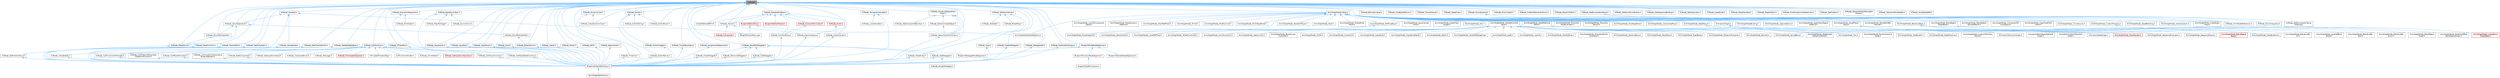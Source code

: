 digraph "K2Node.h"
{
 // INTERACTIVE_SVG=YES
 // LATEX_PDF_SIZE
  bgcolor="transparent";
  edge [fontname=Helvetica,fontsize=10,labelfontname=Helvetica,labelfontsize=10];
  node [fontname=Helvetica,fontsize=10,shape=box,height=0.2,width=0.4];
  Node1 [id="Node000001",label="K2Node.h",height=0.2,width=0.4,color="gray40", fillcolor="grey60", style="filled", fontcolor="black",tooltip=" "];
  Node1 -> Node2 [id="edge1_Node000001_Node000002",dir="back",color="steelblue1",style="solid",tooltip=" "];
  Node2 [id="Node000002",label="AnimGraphNode_Base.h",height=0.2,width=0.4,color="grey40", fillcolor="white", style="filled",URL="$d0/dfb/AnimGraphNode__Base_8h.html",tooltip=" "];
  Node2 -> Node3 [id="edge2_Node000002_Node000003",dir="back",color="steelblue1",style="solid",tooltip=" "];
  Node3 [id="Node000003",label="AnimGraphNodeAlphaOptions.h",height=0.2,width=0.4,color="grey40", fillcolor="white", style="filled",URL="$d6/df6/AnimGraphNodeAlphaOptions_8h.html",tooltip=" "];
  Node2 -> Node4 [id="edge3_Node000002_Node000004",dir="back",color="steelblue1",style="solid",tooltip=" "];
  Node4 [id="Node000004",label="AnimGraphNodeBinding.h",height=0.2,width=0.4,color="grey40", fillcolor="white", style="filled",URL="$d6/d3b/AnimGraphNodeBinding_8h.html",tooltip=" "];
  Node2 -> Node5 [id="edge4_Node000002_Node000005",dir="back",color="steelblue1",style="solid",tooltip=" "];
  Node5 [id="Node000005",label="AnimGraphNode_ApplyAdditive.h",height=0.2,width=0.4,color="grey40", fillcolor="white", style="filled",URL="$da/d67/AnimGraphNode__ApplyAdditive_8h.html",tooltip=" "];
  Node2 -> Node6 [id="edge5_Node000002_Node000006",dir="back",color="steelblue1",style="solid",tooltip=" "];
  Node6 [id="Node000006",label="AnimGraphNode_ApplyMeshSpace\lAdditive.h",height=0.2,width=0.4,color="grey40", fillcolor="white", style="filled",URL="$dd/dc4/AnimGraphNode__ApplyMeshSpaceAdditive_8h.html",tooltip=" "];
  Node2 -> Node7 [id="edge6_Node000002_Node000007",dir="back",color="steelblue1",style="solid",tooltip=" "];
  Node7 [id="Node000007",label="AnimGraphNode_AssetPlayer\lBase.h",height=0.2,width=0.4,color="grey40", fillcolor="white", style="filled",URL="$d1/d4f/AnimGraphNode__AssetPlayerBase_8h.html",tooltip=" "];
  Node7 -> Node8 [id="edge7_Node000007_Node000008",dir="back",color="steelblue1",style="solid",tooltip=" "];
  Node8 [id="Node000008",label="AnimGraphNode_BlendSpace\lBase.h",height=0.2,width=0.4,color="red", fillcolor="#FFF0F0", style="filled",URL="$d7/d6d/AnimGraphNode__BlendSpaceBase_8h.html",tooltip=" "];
  Node7 -> Node13 [id="edge8_Node000007_Node000013",dir="back",color="steelblue1",style="solid",tooltip=" "];
  Node13 [id="Node000013",label="AnimGraphNode_PoseByName.h",height=0.2,width=0.4,color="grey40", fillcolor="white", style="filled",URL="$d7/d02/AnimGraphNode__PoseByName_8h.html",tooltip=" "];
  Node7 -> Node14 [id="edge9_Node000007_Node000014",dir="back",color="steelblue1",style="solid",tooltip=" "];
  Node14 [id="Node000014",label="AnimGraphNode_PoseHandler.h",height=0.2,width=0.4,color="red", fillcolor="#FFF0F0", style="filled",URL="$df/dfb/AnimGraphNode__PoseHandler_8h.html",tooltip=" "];
  Node7 -> Node17 [id="edge10_Node000007_Node000017",dir="back",color="steelblue1",style="solid",tooltip=" "];
  Node17 [id="Node000017",label="AnimGraphNode_SequenceEvaluator.h",height=0.2,width=0.4,color="grey40", fillcolor="white", style="filled",URL="$d1/d1c/AnimGraphNode__SequenceEvaluator_8h.html",tooltip=" "];
  Node7 -> Node18 [id="edge11_Node000007_Node000018",dir="back",color="steelblue1",style="solid",tooltip=" "];
  Node18 [id="Node000018",label="AnimGraphNode_SequencePlayer.h",height=0.2,width=0.4,color="grey40", fillcolor="white", style="filled",URL="$d2/d91/AnimGraphNode__SequencePlayer_8h.html",tooltip=" "];
  Node2 -> Node19 [id="edge12_Node000002_Node000019",dir="back",color="steelblue1",style="solid",tooltip=" "];
  Node19 [id="Node000019",label="AnimGraphNode_BlendBoneBy\lChannel.h",height=0.2,width=0.4,color="grey40", fillcolor="white", style="filled",URL="$de/da9/AnimGraphNode__BlendBoneByChannel_8h.html",tooltip=" "];
  Node2 -> Node20 [id="edge13_Node000002_Node000020",dir="back",color="steelblue1",style="solid",tooltip=" "];
  Node20 [id="Node000020",label="AnimGraphNode_BlendListBase.h",height=0.2,width=0.4,color="grey40", fillcolor="white", style="filled",URL="$d7/d20/AnimGraphNode__BlendListBase_8h.html",tooltip=" "];
  Node20 -> Node21 [id="edge14_Node000020_Node000021",dir="back",color="steelblue1",style="solid",tooltip=" "];
  Node21 [id="Node000021",label="AnimGraphNode_BlendListBy\lBool.h",height=0.2,width=0.4,color="grey40", fillcolor="white", style="filled",URL="$d9/d9d/AnimGraphNode__BlendListByBool_8h.html",tooltip=" "];
  Node20 -> Node22 [id="edge15_Node000020_Node000022",dir="back",color="steelblue1",style="solid",tooltip=" "];
  Node22 [id="Node000022",label="AnimGraphNode_BlendListBy\lEnum.h",height=0.2,width=0.4,color="grey40", fillcolor="white", style="filled",URL="$de/d60/AnimGraphNode__BlendListByEnum_8h.html",tooltip=" "];
  Node20 -> Node23 [id="edge16_Node000020_Node000023",dir="back",color="steelblue1",style="solid",tooltip=" "];
  Node23 [id="Node000023",label="AnimGraphNode_BlendListBy\lInt.h",height=0.2,width=0.4,color="grey40", fillcolor="white", style="filled",URL="$dc/df2/AnimGraphNode__BlendListByInt_8h.html",tooltip=" "];
  Node20 -> Node24 [id="edge17_Node000020_Node000024",dir="back",color="steelblue1",style="solid",tooltip=" "];
  Node24 [id="Node000024",label="AnimGraphNode_LayeredBone\lBlend.h",height=0.2,width=0.4,color="grey40", fillcolor="white", style="filled",URL="$d2/d01/AnimGraphNode__LayeredBoneBlend_8h.html",tooltip=" "];
  Node2 -> Node25 [id="edge18_Node000002_Node000025",dir="back",color="steelblue1",style="solid",tooltip=" "];
  Node25 [id="Node000025",label="AnimGraphNode_BlendSpace\lGraphBase.h",height=0.2,width=0.4,color="grey40", fillcolor="white", style="filled",URL="$d6/d44/AnimGraphNode__BlendSpaceGraphBase_8h.html",tooltip=" "];
  Node25 -> Node26 [id="edge19_Node000025_Node000026",dir="back",color="steelblue1",style="solid",tooltip=" "];
  Node26 [id="Node000026",label="AnimGraphNode_BlendSpace\lGraph.h",height=0.2,width=0.4,color="grey40", fillcolor="white", style="filled",URL="$d7/d81/AnimGraphNode__BlendSpaceGraph_8h.html",tooltip=" "];
  Node25 -> Node27 [id="edge20_Node000025_Node000027",dir="back",color="steelblue1",style="solid",tooltip=" "];
  Node27 [id="Node000027",label="AnimGraphNode_RotationOffset\lBlendSpaceGraph.h",height=0.2,width=0.4,color="grey40", fillcolor="white", style="filled",URL="$d0/d4c/AnimGraphNode__RotationOffsetBlendSpaceGraph_8h.html",tooltip=" "];
  Node2 -> Node28 [id="edge21_Node000002_Node000028",dir="back",color="steelblue1",style="solid",tooltip=" "];
  Node28 [id="Node000028",label="AnimGraphNode_BlendSpace\lSampleResult.h",height=0.2,width=0.4,color="grey40", fillcolor="white", style="filled",URL="$de/df8/AnimGraphNode__BlendSpaceSampleResult_8h.html",tooltip=" "];
  Node2 -> Node29 [id="edge22_Node000002_Node000029",dir="back",color="steelblue1",style="solid",tooltip=" "];
  Node29 [id="Node000029",label="AnimGraphNode_ComponentTo\lLocalSpace.h",height=0.2,width=0.4,color="grey40", fillcolor="white", style="filled",URL="$d1/d3f/AnimGraphNode__ComponentToLocalSpace_8h.html",tooltip=" "];
  Node2 -> Node30 [id="edge23_Node000002_Node000030",dir="back",color="steelblue1",style="solid",tooltip=" "];
  Node30 [id="Node000030",label="AnimGraphNode_CopyPoseFrom\lMesh.h",height=0.2,width=0.4,color="grey40", fillcolor="white", style="filled",URL="$d6/d71/AnimGraphNode__CopyPoseFromMesh_8h.html",tooltip=" "];
  Node2 -> Node31 [id="edge24_Node000002_Node000031",dir="back",color="steelblue1",style="solid",tooltip=" "];
  Node31 [id="Node000031",label="AnimGraphNode_CurveSource.h",height=0.2,width=0.4,color="grey40", fillcolor="white", style="filled",URL="$dc/de5/AnimGraphNode__CurveSource_8h.html",tooltip=" "];
  Node2 -> Node32 [id="edge25_Node000002_Node000032",dir="back",color="steelblue1",style="solid",tooltip=" "];
  Node32 [id="Node000032",label="AnimGraphNode_CustomProperty.h",height=0.2,width=0.4,color="grey40", fillcolor="white", style="filled",URL="$d8/d3f/AnimGraphNode__CustomProperty_8h.html",tooltip=" "];
  Node32 -> Node33 [id="edge26_Node000032_Node000033",dir="back",color="steelblue1",style="solid",tooltip=" "];
  Node33 [id="Node000033",label="AnimGraphNode_LinkedAnim\lGraphBase.h",height=0.2,width=0.4,color="red", fillcolor="#FFF0F0", style="filled",URL="$d5/de1/AnimGraphNode__LinkedAnimGraphBase_8h.html",tooltip=" "];
  Node2 -> Node36 [id="edge27_Node000002_Node000036",dir="back",color="steelblue1",style="solid",tooltip=" "];
  Node36 [id="Node000036",label="AnimGraphNode_DeadBlending.h",height=0.2,width=0.4,color="grey40", fillcolor="white", style="filled",URL="$d8/d73/AnimGraphNode__DeadBlending_8h.html",tooltip=" "];
  Node2 -> Node37 [id="edge28_Node000002_Node000037",dir="back",color="steelblue1",style="solid",tooltip=" "];
  Node37 [id="Node000037",label="AnimGraphNode_Inertialization.h",height=0.2,width=0.4,color="grey40", fillcolor="white", style="filled",URL="$d7/d66/AnimGraphNode__Inertialization_8h.html",tooltip=" "];
  Node2 -> Node38 [id="edge29_Node000002_Node000038",dir="back",color="steelblue1",style="solid",tooltip=" "];
  Node38 [id="Node000038",label="AnimGraphNode_LinkedInput\lPose.h",height=0.2,width=0.4,color="grey40", fillcolor="white", style="filled",URL="$d7/d8c/AnimGraphNode__LinkedInputPose_8h.html",tooltip=" "];
  Node2 -> Node39 [id="edge30_Node000002_Node000039",dir="back",color="steelblue1",style="solid",tooltip=" "];
  Node39 [id="Node000039",label="AnimGraphNode_LocalToComponent\lSpace.h",height=0.2,width=0.4,color="grey40", fillcolor="white", style="filled",URL="$d6/d01/AnimGraphNode__LocalToComponentSpace_8h.html",tooltip=" "];
  Node2 -> Node40 [id="edge31_Node000002_Node000040",dir="back",color="steelblue1",style="solid",tooltip=" "];
  Node40 [id="Node000040",label="AnimGraphNode_MakeDynamic\lAdditive.h",height=0.2,width=0.4,color="grey40", fillcolor="white", style="filled",URL="$d4/dc9/AnimGraphNode__MakeDynamicAdditive_8h.html",tooltip=" "];
  Node2 -> Node41 [id="edge32_Node000002_Node000041",dir="back",color="steelblue1",style="solid",tooltip=" "];
  Node41 [id="Node000041",label="AnimGraphNode_MeshRefPose.h",height=0.2,width=0.4,color="grey40", fillcolor="white", style="filled",URL="$d3/d58/AnimGraphNode__MeshRefPose_8h.html",tooltip=" "];
  Node2 -> Node42 [id="edge33_Node000002_Node000042",dir="back",color="steelblue1",style="solid",tooltip=" "];
  Node42 [id="Node000042",label="AnimGraphNode_Mirror.h",height=0.2,width=0.4,color="grey40", fillcolor="white", style="filled",URL="$de/d96/AnimGraphNode__Mirror_8h.html",tooltip=" "];
  Node2 -> Node43 [id="edge34_Node000002_Node000043",dir="back",color="steelblue1",style="solid",tooltip=" "];
  Node43 [id="Node000043",label="AnimGraphNode_ModifyCurve.h",height=0.2,width=0.4,color="grey40", fillcolor="white", style="filled",URL="$d5/d09/AnimGraphNode__ModifyCurve_8h.html",tooltip=" "];
  Node2 -> Node44 [id="edge35_Node000002_Node000044",dir="back",color="steelblue1",style="solid",tooltip=" "];
  Node44 [id="Node000044",label="AnimGraphNode_MultiWayBlend.h",height=0.2,width=0.4,color="grey40", fillcolor="white", style="filled",URL="$dd/dcb/AnimGraphNode__MultiWayBlend_8h.html",tooltip=" "];
  Node2 -> Node45 [id="edge36_Node000002_Node000045",dir="back",color="steelblue1",style="solid",tooltip=" "];
  Node45 [id="Node000045",label="AnimGraphNode_PoseSnapshot.h",height=0.2,width=0.4,color="grey40", fillcolor="white", style="filled",URL="$d1/d92/AnimGraphNode__PoseSnapshot_8h.html",tooltip=" "];
  Node2 -> Node46 [id="edge37_Node000002_Node000046",dir="back",color="steelblue1",style="solid",tooltip=" "];
  Node46 [id="Node000046",label="AnimGraphNode_RandomPlayer.h",height=0.2,width=0.4,color="grey40", fillcolor="white", style="filled",URL="$dc/d48/AnimGraphNode__RandomPlayer_8h.html",tooltip=" "];
  Node2 -> Node47 [id="edge38_Node000002_Node000047",dir="back",color="steelblue1",style="solid",tooltip=" "];
  Node47 [id="Node000047",label="AnimGraphNode_RefPoseBase.h",height=0.2,width=0.4,color="grey40", fillcolor="white", style="filled",URL="$d8/d34/AnimGraphNode__RefPoseBase_8h.html",tooltip=" "];
  Node47 -> Node48 [id="edge39_Node000047_Node000048",dir="back",color="steelblue1",style="solid",tooltip=" "];
  Node48 [id="Node000048",label="AnimGraphNode_IdentityPose.h",height=0.2,width=0.4,color="grey40", fillcolor="white", style="filled",URL="$d8/dac/AnimGraphNode__IdentityPose_8h.html",tooltip=" "];
  Node47 -> Node49 [id="edge40_Node000047_Node000049",dir="back",color="steelblue1",style="solid",tooltip=" "];
  Node49 [id="Node000049",label="AnimGraphNode_LocalRefPose.h",height=0.2,width=0.4,color="grey40", fillcolor="white", style="filled",URL="$df/d6f/AnimGraphNode__LocalRefPose_8h.html",tooltip=" "];
  Node47 -> Node45 [id="edge41_Node000047_Node000045",dir="back",color="steelblue1",style="solid",tooltip=" "];
  Node2 -> Node50 [id="edge42_Node000002_Node000050",dir="back",color="steelblue1",style="solid",tooltip=" "];
  Node50 [id="Node000050",label="AnimGraphNode_Root.h",height=0.2,width=0.4,color="grey40", fillcolor="white", style="filled",URL="$d2/d39/AnimGraphNode__Root_8h.html",tooltip=" "];
  Node2 -> Node51 [id="edge43_Node000002_Node000051",dir="back",color="steelblue1",style="solid",tooltip=" "];
  Node51 [id="Node000051",label="AnimGraphNode_RotateRoot\lBone.h",height=0.2,width=0.4,color="grey40", fillcolor="white", style="filled",URL="$d4/de0/AnimGraphNode__RotateRootBone_8h.html",tooltip=" "];
  Node2 -> Node52 [id="edge44_Node000002_Node000052",dir="back",color="steelblue1",style="solid",tooltip=" "];
  Node52 [id="Node000052",label="AnimGraphNode_SaveCached\lPose.h",height=0.2,width=0.4,color="grey40", fillcolor="white", style="filled",URL="$df/d5e/AnimGraphNode__SaveCachedPose_8h.html",tooltip=" "];
  Node2 -> Node53 [id="edge45_Node000002_Node000053",dir="back",color="steelblue1",style="solid",tooltip=" "];
  Node53 [id="Node000053",label="AnimGraphNode_ScaleChain\lLength.h",height=0.2,width=0.4,color="grey40", fillcolor="white", style="filled",URL="$d9/df8/AnimGraphNode__ScaleChainLength_8h.html",tooltip=" "];
  Node2 -> Node54 [id="edge46_Node000002_Node000054",dir="back",color="steelblue1",style="solid",tooltip=" "];
  Node54 [id="Node000054",label="AnimGraphNode_SkeletalControl\lBase.h",height=0.2,width=0.4,color="grey40", fillcolor="white", style="filled",URL="$d9/dff/AnimGraphNode__SkeletalControlBase_8h.html",tooltip=" "];
  Node54 -> Node55 [id="edge47_Node000054_Node000055",dir="back",color="steelblue1",style="solid",tooltip=" "];
  Node55 [id="Node000055",label="AnimGraphNode_AnimDynamics.h",height=0.2,width=0.4,color="grey40", fillcolor="white", style="filled",URL="$da/dc2/AnimGraphNode__AnimDynamics_8h.html",tooltip=" "];
  Node54 -> Node56 [id="edge48_Node000054_Node000056",dir="back",color="steelblue1",style="solid",tooltip=" "];
  Node56 [id="Node000056",label="AnimGraphNode_ApplyLimits.h",height=0.2,width=0.4,color="grey40", fillcolor="white", style="filled",URL="$dc/d36/AnimGraphNode__ApplyLimits_8h.html",tooltip=" "];
  Node54 -> Node57 [id="edge49_Node000054_Node000057",dir="back",color="steelblue1",style="solid",tooltip=" "];
  Node57 [id="Node000057",label="AnimGraphNode_BoneDriven\lController.h",height=0.2,width=0.4,color="grey40", fillcolor="white", style="filled",URL="$df/df3/AnimGraphNode__BoneDrivenController_8h.html",tooltip=" "];
  Node54 -> Node58 [id="edge50_Node000054_Node000058",dir="back",color="steelblue1",style="solid",tooltip=" "];
  Node58 [id="Node000058",label="AnimGraphNode_CCDIK.h",height=0.2,width=0.4,color="grey40", fillcolor="white", style="filled",URL="$df/d0d/AnimGraphNode__CCDIK_8h.html",tooltip=" "];
  Node54 -> Node59 [id="edge51_Node000054_Node000059",dir="back",color="steelblue1",style="solid",tooltip=" "];
  Node59 [id="Node000059",label="AnimGraphNode_Constraint.h",height=0.2,width=0.4,color="grey40", fillcolor="white", style="filled",URL="$d2/d98/AnimGraphNode__Constraint_8h.html",tooltip=" "];
  Node54 -> Node60 [id="edge52_Node000054_Node000060",dir="back",color="steelblue1",style="solid",tooltip=" "];
  Node60 [id="Node000060",label="AnimGraphNode_CopyBone.h",height=0.2,width=0.4,color="grey40", fillcolor="white", style="filled",URL="$dc/de6/AnimGraphNode__CopyBone_8h.html",tooltip=" "];
  Node54 -> Node61 [id="edge53_Node000054_Node000061",dir="back",color="steelblue1",style="solid",tooltip=" "];
  Node61 [id="Node000061",label="AnimGraphNode_CopyBoneDelta.h",height=0.2,width=0.4,color="grey40", fillcolor="white", style="filled",URL="$d8/d60/AnimGraphNode__CopyBoneDelta_8h.html",tooltip=" "];
  Node54 -> Node62 [id="edge54_Node000054_Node000062",dir="back",color="steelblue1",style="solid",tooltip=" "];
  Node62 [id="Node000062",label="AnimGraphNode_Fabrik.h",height=0.2,width=0.4,color="grey40", fillcolor="white", style="filled",URL="$d6/d79/AnimGraphNode__Fabrik_8h.html",tooltip=" "];
  Node54 -> Node63 [id="edge55_Node000054_Node000063",dir="back",color="steelblue1",style="solid",tooltip=" "];
  Node63 [id="Node000063",label="AnimGraphNode_HandIKRetargeting.h",height=0.2,width=0.4,color="grey40", fillcolor="white", style="filled",URL="$dd/dee/AnimGraphNode__HandIKRetargeting_8h.html",tooltip=" "];
  Node54 -> Node64 [id="edge56_Node000054_Node000064",dir="back",color="steelblue1",style="solid",tooltip=" "];
  Node64 [id="Node000064",label="AnimGraphNode_LegIK.h",height=0.2,width=0.4,color="grey40", fillcolor="white", style="filled",URL="$d3/d59/AnimGraphNode__LegIK_8h.html",tooltip=" "];
  Node54 -> Node65 [id="edge57_Node000054_Node000065",dir="back",color="steelblue1",style="solid",tooltip=" "];
  Node65 [id="Node000065",label="AnimGraphNode_LookAt.h",height=0.2,width=0.4,color="grey40", fillcolor="white", style="filled",URL="$dd/de3/AnimGraphNode__LookAt_8h.html",tooltip=" "];
  Node54 -> Node66 [id="edge58_Node000054_Node000066",dir="back",color="steelblue1",style="solid",tooltip=" "];
  Node66 [id="Node000066",label="AnimGraphNode_ModifyBone.h",height=0.2,width=0.4,color="grey40", fillcolor="white", style="filled",URL="$d1/d8e/AnimGraphNode__ModifyBone_8h.html",tooltip=" "];
  Node54 -> Node67 [id="edge59_Node000054_Node000067",dir="back",color="steelblue1",style="solid",tooltip=" "];
  Node67 [id="Node000067",label="AnimGraphNode_ModularVehicle\lController.h",height=0.2,width=0.4,color="grey40", fillcolor="white", style="filled",URL="$d3/d04/AnimGraphNode__ModularVehicleController_8h.html",tooltip=" "];
  Node54 -> Node68 [id="edge60_Node000054_Node000068",dir="back",color="steelblue1",style="solid",tooltip=" "];
  Node68 [id="Node000068",label="AnimGraphNode_ObserveBone.h",height=0.2,width=0.4,color="grey40", fillcolor="white", style="filled",URL="$d0/dcc/AnimGraphNode__ObserveBone_8h.html",tooltip=" "];
  Node54 -> Node69 [id="edge61_Node000054_Node000069",dir="back",color="steelblue1",style="solid",tooltip=" "];
  Node69 [id="Node000069",label="AnimGraphNode_ResetRoot.h",height=0.2,width=0.4,color="grey40", fillcolor="white", style="filled",URL="$dd/da9/AnimGraphNode__ResetRoot_8h.html",tooltip=" "];
  Node54 -> Node70 [id="edge62_Node000054_Node000070",dir="back",color="steelblue1",style="solid",tooltip=" "];
  Node70 [id="Node000070",label="AnimGraphNode_RigidBody.h",height=0.2,width=0.4,color="grey40", fillcolor="white", style="filled",URL="$d0/d05/AnimGraphNode__RigidBody_8h.html",tooltip=" "];
  Node54 -> Node71 [id="edge63_Node000054_Node000071",dir="back",color="steelblue1",style="solid",tooltip=" "];
  Node71 [id="Node000071",label="AnimGraphNode_RotationMultiplier.h",height=0.2,width=0.4,color="grey40", fillcolor="white", style="filled",URL="$d6/d16/AnimGraphNode__RotationMultiplier_8h.html",tooltip=" "];
  Node54 -> Node72 [id="edge64_Node000054_Node000072",dir="back",color="steelblue1",style="solid",tooltip=" "];
  Node72 [id="Node000072",label="AnimGraphNode_SplineIK.h",height=0.2,width=0.4,color="grey40", fillcolor="white", style="filled",URL="$d0/d7e/AnimGraphNode__SplineIK_8h.html",tooltip=" "];
  Node54 -> Node73 [id="edge65_Node000054_Node000073",dir="back",color="steelblue1",style="solid",tooltip=" "];
  Node73 [id="Node000073",label="AnimGraphNode_SpringBone.h",height=0.2,width=0.4,color="grey40", fillcolor="white", style="filled",URL="$dc/d38/AnimGraphNode__SpringBone_8h.html",tooltip=" "];
  Node54 -> Node74 [id="edge66_Node000054_Node000074",dir="back",color="steelblue1",style="solid",tooltip=" "];
  Node74 [id="Node000074",label="AnimGraphNode_StageCoach\lWheelController.h",height=0.2,width=0.4,color="grey40", fillcolor="white", style="filled",URL="$d6/dbe/AnimGraphNode__StageCoachWheelController_8h.html",tooltip=" "];
  Node54 -> Node75 [id="edge67_Node000054_Node000075",dir="back",color="steelblue1",style="solid",tooltip=" "];
  Node75 [id="Node000075",label="AnimGraphNode_Trail.h",height=0.2,width=0.4,color="grey40", fillcolor="white", style="filled",URL="$d4/d5a/AnimGraphNode__Trail_8h.html",tooltip=" "];
  Node54 -> Node76 [id="edge68_Node000054_Node000076",dir="back",color="steelblue1",style="solid",tooltip=" "];
  Node76 [id="Node000076",label="AnimGraphNode_TwistCorrective\lNode.h",height=0.2,width=0.4,color="grey40", fillcolor="white", style="filled",URL="$de/d7f/AnimGraphNode__TwistCorrectiveNode_8h.html",tooltip=" "];
  Node54 -> Node77 [id="edge69_Node000054_Node000077",dir="back",color="steelblue1",style="solid",tooltip=" "];
  Node77 [id="Node000077",label="AnimGraphNode_TwoBoneIK.h",height=0.2,width=0.4,color="grey40", fillcolor="white", style="filled",URL="$d1/dc2/AnimGraphNode__TwoBoneIK_8h.html",tooltip=" "];
  Node54 -> Node78 [id="edge70_Node000054_Node000078",dir="back",color="steelblue1",style="solid",tooltip=" "];
  Node78 [id="Node000078",label="AnimGraphNode_WheelController.h",height=0.2,width=0.4,color="grey40", fillcolor="white", style="filled",URL="$df/de4/AnimGraphNode__WheelController_8h.html",tooltip=" "];
  Node2 -> Node79 [id="edge71_Node000002_Node000079",dir="back",color="steelblue1",style="solid",tooltip=" "];
  Node79 [id="Node000079",label="AnimGraphNode_Slot.h",height=0.2,width=0.4,color="grey40", fillcolor="white", style="filled",URL="$df/d63/AnimGraphNode__Slot_8h.html",tooltip=" "];
  Node2 -> Node80 [id="edge72_Node000002_Node000080",dir="back",color="steelblue1",style="solid",tooltip=" "];
  Node80 [id="Node000080",label="AnimGraphNode_StateMachine\lBase.h",height=0.2,width=0.4,color="grey40", fillcolor="white", style="filled",URL="$dc/d11/AnimGraphNode__StateMachineBase_8h.html",tooltip=" "];
  Node80 -> Node81 [id="edge73_Node000080_Node000081",dir="back",color="steelblue1",style="solid",tooltip=" "];
  Node81 [id="Node000081",label="AnimGraphNode_StateMachine.h",height=0.2,width=0.4,color="grey40", fillcolor="white", style="filled",URL="$d9/d4d/AnimGraphNode__StateMachine_8h.html",tooltip=" "];
  Node2 -> Node82 [id="edge74_Node000002_Node000082",dir="back",color="steelblue1",style="solid",tooltip=" "];
  Node82 [id="Node000082",label="AnimGraphNode_StateResult.h",height=0.2,width=0.4,color="grey40", fillcolor="white", style="filled",URL="$d3/d7e/AnimGraphNode__StateResult_8h.html",tooltip=" "];
  Node82 -> Node83 [id="edge75_Node000082_Node000083",dir="back",color="steelblue1",style="solid",tooltip=" "];
  Node83 [id="Node000083",label="AnimGraphNode_CustomTransition\lResult.h",height=0.2,width=0.4,color="grey40", fillcolor="white", style="filled",URL="$df/d6e/AnimGraphNode__CustomTransitionResult_8h.html",tooltip=" "];
  Node2 -> Node84 [id="edge76_Node000002_Node000084",dir="back",color="steelblue1",style="solid",tooltip=" "];
  Node84 [id="Node000084",label="AnimGraphNode_Transition\lPoseEvaluator.h",height=0.2,width=0.4,color="grey40", fillcolor="white", style="filled",URL="$d8/dec/AnimGraphNode__TransitionPoseEvaluator_8h.html",tooltip=" "];
  Node2 -> Node85 [id="edge77_Node000002_Node000085",dir="back",color="steelblue1",style="solid",tooltip=" "];
  Node85 [id="Node000085",label="AnimGraphNode_Transition\lResult.h",height=0.2,width=0.4,color="grey40", fillcolor="white", style="filled",URL="$d7/d74/AnimGraphNode__TransitionResult_8h.html",tooltip=" "];
  Node2 -> Node86 [id="edge78_Node000002_Node000086",dir="back",color="steelblue1",style="solid",tooltip=" "];
  Node86 [id="Node000086",label="AnimGraphNode_TwoWayBlend.h",height=0.2,width=0.4,color="grey40", fillcolor="white", style="filled",URL="$d0/df0/AnimGraphNode__TwoWayBlend_8h.html",tooltip=" "];
  Node2 -> Node87 [id="edge79_Node000002_Node000087",dir="back",color="steelblue1",style="solid",tooltip=" "];
  Node87 [id="Node000087",label="AnimGraphNode_UseCachedPose.h",height=0.2,width=0.4,color="grey40", fillcolor="white", style="filled",URL="$d8/d30/AnimGraphNode__UseCachedPose_8h.html",tooltip=" "];
  Node2 -> Node88 [id="edge80_Node000002_Node000088",dir="back",color="steelblue1",style="solid",tooltip=" "];
  Node88 [id="Node000088",label="AnimationGraph.h",height=0.2,width=0.4,color="grey40", fillcolor="white", style="filled",URL="$df/d2e/AnimationGraph_8h.html",tooltip=" "];
  Node88 -> Node89 [id="edge81_Node000088_Node000089",dir="back",color="steelblue1",style="solid",tooltip=" "];
  Node89 [id="Node000089",label="AnimationBlendSpaceSample\lGraph.h",height=0.2,width=0.4,color="grey40", fillcolor="white", style="filled",URL="$d1/d35/AnimationBlendSpaceSampleGraph_8h.html",tooltip=" "];
  Node88 -> Node90 [id="edge82_Node000088_Node000090",dir="back",color="steelblue1",style="solid",tooltip=" "];
  Node90 [id="Node000090",label="AnimationCustomTransition\lGraph.h",height=0.2,width=0.4,color="grey40", fillcolor="white", style="filled",URL="$dc/d6c/AnimationCustomTransitionGraph_8h.html",tooltip=" "];
  Node88 -> Node91 [id="edge83_Node000088_Node000091",dir="back",color="steelblue1",style="solid",tooltip=" "];
  Node91 [id="Node000091",label="AnimationStateGraph.h",height=0.2,width=0.4,color="grey40", fillcolor="white", style="filled",URL="$d1/d71/AnimationStateGraph_8h.html",tooltip=" "];
  Node88 -> Node92 [id="edge84_Node000088_Node000092",dir="back",color="steelblue1",style="solid",tooltip=" "];
  Node92 [id="Node000092",label="AnimationTransitionGraph.h",height=0.2,width=0.4,color="grey40", fillcolor="white", style="filled",URL="$d2/d0b/AnimationTransitionGraph_8h.html",tooltip=" "];
  Node2 -> Node93 [id="edge85_Node000002_Node000093",dir="back",color="steelblue1",style="solid",tooltip=" "];
  Node93 [id="Node000093",label="K2Node_AnimNodeReference.h",height=0.2,width=0.4,color="grey40", fillcolor="white", style="filled",URL="$d2/d81/K2Node__AnimNodeReference_8h.html",tooltip=" "];
  Node1 -> Node94 [id="edge86_Node000001_Node000094",dir="back",color="steelblue1",style="solid",tooltip=" "];
  Node94 [id="Node000094",label="BlueprintFieldNodeSpawner.h",height=0.2,width=0.4,color="grey40", fillcolor="white", style="filled",URL="$da/d70/BlueprintFieldNodeSpawner_8h.html",tooltip=" "];
  Node94 -> Node95 [id="edge87_Node000094_Node000095",dir="back",color="steelblue1",style="solid",tooltip=" "];
  Node95 [id="Node000095",label="BlueprintDelegateNodeSpawner.h",height=0.2,width=0.4,color="grey40", fillcolor="white", style="filled",URL="$dc/d16/BlueprintDelegateNodeSpawner_8h.html",tooltip=" "];
  Node94 -> Node96 [id="edge88_Node000094_Node000096",dir="back",color="steelblue1",style="solid",tooltip=" "];
  Node96 [id="Node000096",label="BlueprintFunctionNodeSpawner.h",height=0.2,width=0.4,color="grey40", fillcolor="white", style="filled",URL="$d0/d59/BlueprintFunctionNodeSpawner_8h.html",tooltip=" "];
  Node96 -> Node97 [id="edge89_Node000096_Node000097",dir="back",color="steelblue1",style="solid",tooltip=" "];
  Node97 [id="Node000097",label="BlueprintTypePromotion.h",height=0.2,width=0.4,color="grey40", fillcolor="white", style="filled",URL="$d2/d23/BlueprintTypePromotion_8h.html",tooltip=" "];
  Node94 -> Node98 [id="edge90_Node000094_Node000098",dir="back",color="steelblue1",style="solid",tooltip=" "];
  Node98 [id="Node000098",label="BlueprintVariableNodeSpawner.h",height=0.2,width=0.4,color="grey40", fillcolor="white", style="filled",URL="$db/dba/BlueprintVariableNodeSpawner_8h.html",tooltip=" "];
  Node1 -> Node93 [id="edge91_Node000001_Node000093",dir="back",color="steelblue1",style="solid",tooltip=" "];
  Node1 -> Node99 [id="edge92_Node000001_Node000099",dir="back",color="steelblue1",style="solid",tooltip=" "];
  Node99 [id="Node000099",label="K2Node_AssignmentStatement.h",height=0.2,width=0.4,color="grey40", fillcolor="white", style="filled",URL="$d1/d32/K2Node__AssignmentStatement_8h.html",tooltip=" "];
  Node99 -> Node100 [id="edge93_Node000099_Node000100",dir="back",color="steelblue1",style="solid",tooltip=" "];
  Node100 [id="Node000100",label="BlueprintGraphDefinitions.h",height=0.2,width=0.4,color="grey40", fillcolor="white", style="filled",URL="$d7/d5e/BlueprintGraphDefinitions_8h.html",tooltip=" "];
  Node100 -> Node101 [id="edge94_Node000100_Node000101",dir="back",color="steelblue1",style="solid",tooltip=" "];
  Node101 [id="Node000101",label="AnimGraphDefinitions.h",height=0.2,width=0.4,color="grey40", fillcolor="white", style="filled",URL="$d9/d78/AnimGraphDefinitions_8h.html",tooltip=" "];
  Node1 -> Node102 [id="edge95_Node000001_Node000102",dir="back",color="steelblue1",style="solid",tooltip=" "];
  Node102 [id="Node000102",label="K2Node_BaseAsyncTask.h",height=0.2,width=0.4,color="grey40", fillcolor="white", style="filled",URL="$d5/db7/K2Node__BaseAsyncTask_8h.html",tooltip=" "];
  Node102 -> Node100 [id="edge96_Node000102_Node000100",dir="back",color="steelblue1",style="solid",tooltip=" "];
  Node102 -> Node103 [id="edge97_Node000102_Node000103",dir="back",color="steelblue1",style="solid",tooltip=" "];
  Node103 [id="Node000103",label="K2Node_AsyncAction.h",height=0.2,width=0.4,color="grey40", fillcolor="white", style="filled",URL="$df/d26/K2Node__AsyncAction_8h.html",tooltip=" "];
  Node102 -> Node104 [id="edge98_Node000102_Node000104",dir="back",color="steelblue1",style="solid",tooltip=" "];
  Node104 [id="Node000104",label="K2Node_PlayMontage.h",height=0.2,width=0.4,color="grey40", fillcolor="white", style="filled",URL="$d6/d6a/K2Node__PlayMontage_8h.html",tooltip=" "];
  Node1 -> Node105 [id="edge99_Node000001_Node000105",dir="back",color="steelblue1",style="solid",tooltip=" "];
  Node105 [id="Node000105",label="K2Node_BaseMCDelegate.h",height=0.2,width=0.4,color="grey40", fillcolor="white", style="filled",URL="$dd/d9b/K2Node__BaseMCDelegate_8h.html",tooltip=" "];
  Node105 -> Node95 [id="edge100_Node000105_Node000095",dir="back",color="steelblue1",style="solid",tooltip=" "];
  Node105 -> Node106 [id="edge101_Node000105_Node000106",dir="back",color="steelblue1",style="solid",tooltip=" "];
  Node106 [id="Node000106",label="K2Node_AddDelegate.h",height=0.2,width=0.4,color="grey40", fillcolor="white", style="filled",URL="$d5/dc7/K2Node__AddDelegate_8h.html",tooltip=" "];
  Node106 -> Node100 [id="edge102_Node000106_Node000100",dir="back",color="steelblue1",style="solid",tooltip=" "];
  Node106 -> Node107 [id="edge103_Node000106_Node000107",dir="back",color="steelblue1",style="solid",tooltip=" "];
  Node107 [id="Node000107",label="K2Node_AssignDelegate.h",height=0.2,width=0.4,color="grey40", fillcolor="white", style="filled",URL="$d1/dcc/K2Node__AssignDelegate_8h.html",tooltip=" "];
  Node105 -> Node108 [id="edge104_Node000105_Node000108",dir="back",color="steelblue1",style="solid",tooltip=" "];
  Node108 [id="Node000108",label="K2Node_CallDelegate.h",height=0.2,width=0.4,color="grey40", fillcolor="white", style="filled",URL="$db/de6/K2Node__CallDelegate_8h.html",tooltip=" "];
  Node108 -> Node100 [id="edge105_Node000108_Node000100",dir="back",color="steelblue1",style="solid",tooltip=" "];
  Node105 -> Node109 [id="edge106_Node000105_Node000109",dir="back",color="steelblue1",style="solid",tooltip=" "];
  Node109 [id="Node000109",label="K2Node_ClearDelegate.h",height=0.2,width=0.4,color="grey40", fillcolor="white", style="filled",URL="$dd/d78/K2Node__ClearDelegate_8h.html",tooltip=" "];
  Node109 -> Node100 [id="edge107_Node000109_Node000100",dir="back",color="steelblue1",style="solid",tooltip=" "];
  Node105 -> Node110 [id="edge108_Node000105_Node000110",dir="back",color="steelblue1",style="solid",tooltip=" "];
  Node110 [id="Node000110",label="K2Node_RemoveDelegate.h",height=0.2,width=0.4,color="grey40", fillcolor="white", style="filled",URL="$dd/d54/K2Node__RemoveDelegate_8h.html",tooltip=" "];
  Node110 -> Node100 [id="edge109_Node000110_Node000100",dir="back",color="steelblue1",style="solid",tooltip=" "];
  Node1 -> Node111 [id="edge110_Node000001_Node000111",dir="back",color="steelblue1",style="solid",tooltip=" "];
  Node111 [id="Node000111",label="K2Node_BitmaskLiteral.h",height=0.2,width=0.4,color="grey40", fillcolor="white", style="filled",URL="$dc/de6/K2Node__BitmaskLiteral_8h.html",tooltip=" "];
  Node1 -> Node112 [id="edge111_Node000001_Node000112",dir="back",color="steelblue1",style="solid",tooltip=" "];
  Node112 [id="Node000112",label="K2Node_BreakStruct.h",height=0.2,width=0.4,color="grey40", fillcolor="white", style="filled",URL="$df/d93/K2Node__BreakStruct_8h.html",tooltip=" "];
  Node112 -> Node100 [id="edge112_Node000112_Node000100",dir="back",color="steelblue1",style="solid",tooltip=" "];
  Node1 -> Node113 [id="edge113_Node000001_Node000113",dir="back",color="steelblue1",style="solid",tooltip=" "];
  Node113 [id="Node000113",label="K2Node_CallFunction.h",height=0.2,width=0.4,color="grey40", fillcolor="white", style="filled",URL="$d5/d5f/K2Node__CallFunction_8h.html",tooltip=" "];
  Node113 -> Node114 [id="edge114_Node000113_Node000114",dir="back",color="steelblue1",style="solid",tooltip=" "];
  Node114 [id="Node000114",label="CallFunctionHandler.h",height=0.2,width=0.4,color="grey40", fillcolor="white", style="filled",URL="$d3/d6d/CallFunctionHandler_8h.html",tooltip=" "];
  Node113 -> Node115 [id="edge115_Node000113_Node000115",dir="back",color="steelblue1",style="solid",tooltip=" "];
  Node115 [id="Node000115",label="K2Node_AddComponent.h",height=0.2,width=0.4,color="grey40", fillcolor="white", style="filled",URL="$d9/dc9/K2Node__AddComponent_8h.html",tooltip=" "];
  Node115 -> Node100 [id="edge116_Node000115_Node000100",dir="back",color="steelblue1",style="solid",tooltip=" "];
  Node113 -> Node116 [id="edge117_Node000113_Node000116",dir="back",color="steelblue1",style="solid",tooltip=" "];
  Node116 [id="Node000116",label="K2Node_AnimGetter.h",height=0.2,width=0.4,color="grey40", fillcolor="white", style="filled",URL="$dc/d9a/K2Node__AnimGetter_8h.html",tooltip=" "];
  Node113 -> Node117 [id="edge118_Node000113_Node000117",dir="back",color="steelblue1",style="solid",tooltip=" "];
  Node117 [id="Node000117",label="K2Node_CallArrayFunction.h",height=0.2,width=0.4,color="grey40", fillcolor="white", style="filled",URL="$d7/d2f/K2Node__CallArrayFunction_8h.html",tooltip=" "];
  Node117 -> Node100 [id="edge119_Node000117_Node000100",dir="back",color="steelblue1",style="solid",tooltip=" "];
  Node113 -> Node118 [id="edge120_Node000113_Node000118",dir="back",color="steelblue1",style="solid",tooltip=" "];
  Node118 [id="Node000118",label="K2Node_CallDataTableFunction.h",height=0.2,width=0.4,color="grey40", fillcolor="white", style="filled",URL="$df/dc4/K2Node__CallDataTableFunction_8h.html",tooltip=" "];
  Node118 -> Node100 [id="edge121_Node000118_Node000100",dir="back",color="steelblue1",style="solid",tooltip=" "];
  Node113 -> Node119 [id="edge122_Node000113_Node000119",dir="back",color="steelblue1",style="solid",tooltip=" "];
  Node119 [id="Node000119",label="K2Node_CallFunctionOnMember.h",height=0.2,width=0.4,color="grey40", fillcolor="white", style="filled",URL="$d8/d2f/K2Node__CallFunctionOnMember_8h.html",tooltip=" "];
  Node119 -> Node100 [id="edge123_Node000119_Node000100",dir="back",color="steelblue1",style="solid",tooltip=" "];
  Node113 -> Node120 [id="edge124_Node000113_Node000120",dir="back",color="steelblue1",style="solid",tooltip=" "];
  Node120 [id="Node000120",label="K2Node_CallMaterialParameter\lCollectionFunction.h",height=0.2,width=0.4,color="grey40", fillcolor="white", style="filled",URL="$d5/dd2/K2Node__CallMaterialParameterCollectionFunction_8h.html",tooltip=" "];
  Node120 -> Node100 [id="edge125_Node000120_Node000100",dir="back",color="steelblue1",style="solid",tooltip=" "];
  Node113 -> Node121 [id="edge126_Node000113_Node000121",dir="back",color="steelblue1",style="solid",tooltip=" "];
  Node121 [id="Node000121",label="K2Node_CallParentFunction.h",height=0.2,width=0.4,color="grey40", fillcolor="white", style="filled",URL="$df/d77/K2Node__CallParentFunction_8h.html",tooltip=" "];
  Node121 -> Node100 [id="edge127_Node000121_Node000100",dir="back",color="steelblue1",style="solid",tooltip=" "];
  Node113 -> Node122 [id="edge128_Node000113_Node000122",dir="back",color="steelblue1",style="solid",tooltip=" "];
  Node122 [id="Node000122",label="K2Node_CommutativeAssociative\lBinaryOperator.h",height=0.2,width=0.4,color="grey40", fillcolor="white", style="filled",URL="$da/d85/K2Node__CommutativeAssociativeBinaryOperator_8h.html",tooltip=" "];
  Node122 -> Node100 [id="edge129_Node000122_Node000100",dir="back",color="steelblue1",style="solid",tooltip=" "];
  Node113 -> Node123 [id="edge130_Node000113_Node000123",dir="back",color="steelblue1",style="solid",tooltip=" "];
  Node123 [id="Node000123",label="K2Node_GetInputAxisKeyValue.h",height=0.2,width=0.4,color="red", fillcolor="#FFF0F0", style="filled",URL="$d3/d5c/K2Node__GetInputAxisKeyValue_8h.html",tooltip=" "];
  Node113 -> Node125 [id="edge131_Node000113_Node000125",dir="back",color="steelblue1",style="solid",tooltip=" "];
  Node125 [id="Node000125",label="K2Node_GetInputAxisValue.h",height=0.2,width=0.4,color="grey40", fillcolor="white", style="filled",URL="$db/d9b/K2Node__GetInputAxisValue_8h.html",tooltip=" "];
  Node113 -> Node126 [id="edge132_Node000113_Node000126",dir="back",color="steelblue1",style="solid",tooltip=" "];
  Node126 [id="Node000126",label="K2Node_InstancedStruct.h",height=0.2,width=0.4,color="grey40", fillcolor="white", style="filled",URL="$dd/d8a/K2Node__InstancedStruct_8h.html",tooltip=" "];
  Node113 -> Node127 [id="edge133_Node000113_Node000127",dir="back",color="steelblue1",style="solid",tooltip=" "];
  Node127 [id="Node000127",label="K2Node_Message.h",height=0.2,width=0.4,color="grey40", fillcolor="white", style="filled",URL="$d3/deb/K2Node__Message_8h.html",tooltip=" "];
  Node113 -> Node128 [id="edge134_Node000113_Node000128",dir="back",color="steelblue1",style="solid",tooltip=" "];
  Node128 [id="Node000128",label="K2Node_PromotableOperator.h",height=0.2,width=0.4,color="red", fillcolor="#FFF0F0", style="filled",URL="$db/d96/K2Node__PromotableOperator_8h.html",tooltip=" "];
  Node113 -> Node130 [id="edge135_Node000113_Node000130",dir="back",color="steelblue1",style="solid",tooltip=" "];
  Node130 [id="Node000130",label="SFixupSelfContextDlg.h",height=0.2,width=0.4,color="grey40", fillcolor="white", style="filled",URL="$d5/da4/SFixupSelfContextDlg_8h.html",tooltip=" "];
  Node1 -> Node131 [id="edge136_Node000001_Node000131",dir="back",color="steelblue1",style="solid",tooltip=" "];
  Node131 [id="Node000131",label="K2Node_CastByteToEnum.h",height=0.2,width=0.4,color="grey40", fillcolor="white", style="filled",URL="$d7/dcf/K2Node__CastByteToEnum_8h.html",tooltip=" "];
  Node1 -> Node132 [id="edge137_Node000001_Node000132",dir="back",color="steelblue1",style="solid",tooltip=" "];
  Node132 [id="Node000132",label="K2Node_ClassDynamicCast.h",height=0.2,width=0.4,color="grey40", fillcolor="white", style="filled",URL="$d1/d23/K2Node__ClassDynamicCast_8h.html",tooltip=" "];
  Node1 -> Node133 [id="edge138_Node000001_Node000133",dir="back",color="steelblue1",style="solid",tooltip=" "];
  Node133 [id="Node000133",label="K2Node_ConstructObjectFrom\lClass.h",height=0.2,width=0.4,color="grey40", fillcolor="white", style="filled",URL="$d6/de4/K2Node__ConstructObjectFromClass_8h.html",tooltip=" "];
  Node133 -> Node100 [id="edge139_Node000133_Node000100",dir="back",color="steelblue1",style="solid",tooltip=" "];
  Node133 -> Node134 [id="edge140_Node000133_Node000134",dir="back",color="steelblue1",style="solid",tooltip=" "];
  Node134 [id="Node000134",label="K2Node_AddComponentByClass.h",height=0.2,width=0.4,color="grey40", fillcolor="white", style="filled",URL="$df/de1/K2Node__AddComponentByClass_8h.html",tooltip=" "];
  Node133 -> Node135 [id="edge141_Node000133_Node000135",dir="back",color="steelblue1",style="solid",tooltip=" "];
  Node135 [id="Node000135",label="K2Node_GenericCreateObject.h",height=0.2,width=0.4,color="grey40", fillcolor="white", style="filled",URL="$d7/d9f/K2Node__GenericCreateObject_8h.html",tooltip=" "];
  Node135 -> Node136 [id="edge142_Node000135_Node000136",dir="back",color="steelblue1",style="solid",tooltip=" "];
  Node136 [id="Node000136",label="K2Node_SpawnActorFromClass.h",height=0.2,width=0.4,color="grey40", fillcolor="white", style="filled",URL="$dc/d71/K2Node__SpawnActorFromClass_8h.html",tooltip=" "];
  Node136 -> Node100 [id="edge143_Node000136_Node000100",dir="back",color="steelblue1",style="solid",tooltip=" "];
  Node133 -> Node136 [id="edge144_Node000133_Node000136",dir="back",color="steelblue1",style="solid",tooltip=" "];
  Node1 -> Node137 [id="edge145_Node000001_Node000137",dir="back",color="steelblue1",style="solid",tooltip=" "];
  Node137 [id="Node000137",label="K2Node_ConvertAsset.h",height=0.2,width=0.4,color="grey40", fillcolor="white", style="filled",URL="$d0/da7/K2Node__ConvertAsset_8h.html",tooltip=" "];
  Node1 -> Node138 [id="edge146_Node000001_Node000138",dir="back",color="steelblue1",style="solid",tooltip=" "];
  Node138 [id="Node000138",label="K2Node_Copy.h",height=0.2,width=0.4,color="grey40", fillcolor="white", style="filled",URL="$d5/dce/K2Node__Copy_8h.html",tooltip=" "];
  Node138 -> Node100 [id="edge147_Node000138_Node000100",dir="back",color="steelblue1",style="solid",tooltip=" "];
  Node1 -> Node139 [id="edge148_Node000001_Node000139",dir="back",color="steelblue1",style="solid",tooltip=" "];
  Node139 [id="Node000139",label="K2Node_CreateDelegate.h",height=0.2,width=0.4,color="grey40", fillcolor="white", style="filled",URL="$d2/d7e/K2Node__CreateDelegate_8h.html",tooltip=" "];
  Node139 -> Node100 [id="edge149_Node000139_Node000100",dir="back",color="steelblue1",style="solid",tooltip=" "];
  Node1 -> Node140 [id="edge150_Node000001_Node000140",dir="back",color="steelblue1",style="solid",tooltip=" "];
  Node140 [id="Node000140",label="K2Node_DeadClass.h",height=0.2,width=0.4,color="grey40", fillcolor="white", style="filled",URL="$df/d0c/K2Node__DeadClass_8h.html",tooltip=" "];
  Node1 -> Node141 [id="edge151_Node000001_Node000141",dir="back",color="steelblue1",style="solid",tooltip=" "];
  Node141 [id="Node000141",label="K2Node_DelegateSet.h",height=0.2,width=0.4,color="grey40", fillcolor="white", style="filled",URL="$d0/d7b/K2Node__DelegateSet_8h.html",tooltip=" "];
  Node141 -> Node100 [id="edge152_Node000141_Node000100",dir="back",color="steelblue1",style="solid",tooltip=" "];
  Node1 -> Node142 [id="edge153_Node000001_Node000142",dir="back",color="steelblue1",style="solid",tooltip=" "];
  Node142 [id="Node000142",label="K2Node_DoOnceMultiInput.h",height=0.2,width=0.4,color="grey40", fillcolor="white", style="filled",URL="$d8/db3/K2Node__DoOnceMultiInput_8h.html",tooltip=" "];
  Node142 -> Node100 [id="edge154_Node000142_Node000100",dir="back",color="steelblue1",style="solid",tooltip=" "];
  Node1 -> Node143 [id="edge155_Node000001_Node000143",dir="back",color="steelblue1",style="solid",tooltip=" "];
  Node143 [id="Node000143",label="K2Node_DynamicCast.h",height=0.2,width=0.4,color="grey40", fillcolor="white", style="filled",URL="$dc/d1c/K2Node__DynamicCast_8h.html",tooltip=" "];
  Node143 -> Node100 [id="edge156_Node000143_Node000100",dir="back",color="steelblue1",style="solid",tooltip=" "];
  Node143 -> Node132 [id="edge157_Node000143_Node000132",dir="back",color="steelblue1",style="solid",tooltip=" "];
  Node1 -> Node144 [id="edge158_Node000001_Node000144",dir="back",color="steelblue1",style="solid",tooltip=" "];
  Node144 [id="Node000144",label="K2Node_EaseFunction.h",height=0.2,width=0.4,color="grey40", fillcolor="white", style="filled",URL="$d7/db4/K2Node__EaseFunction_8h.html",tooltip=" "];
  Node144 -> Node100 [id="edge159_Node000144_Node000100",dir="back",color="steelblue1",style="solid",tooltip=" "];
  Node1 -> Node145 [id="edge160_Node000001_Node000145",dir="back",color="steelblue1",style="solid",tooltip=" "];
  Node145 [id="Node000145",label="K2Node_EditablePinBase.h",height=0.2,width=0.4,color="grey40", fillcolor="white", style="filled",URL="$dd/d63/K2Node__EditablePinBase_8h.html",tooltip=" "];
  Node145 -> Node146 [id="edge161_Node000145_Node000146",dir="back",color="steelblue1",style="solid",tooltip=" "];
  Node146 [id="Node000146",label="BlueprintEditorModule.h",height=0.2,width=0.4,color="red", fillcolor="#FFF0F0", style="filled",URL="$df/d39/BlueprintEditorModule_8h.html",tooltip=" "];
  Node145 -> Node160 [id="edge162_Node000145_Node000160",dir="back",color="steelblue1",style="solid",tooltip=" "];
  Node160 [id="Node000160",label="BlueprintEditorUtils.h",height=0.2,width=0.4,color="red", fillcolor="#FFF0F0", style="filled",URL="$d7/d3d/BlueprintEditorUtils_8h.html",tooltip=" "];
  Node160 -> Node3 [id="edge163_Node000160_Node000003",dir="back",color="steelblue1",style="solid",tooltip=" "];
  Node160 -> Node162 [id="edge164_Node000160_Node000162",dir="back",color="steelblue1",style="solid",tooltip=" "];
  Node162 [id="Node000162",label="SRigVMActionMenu.cpp",height=0.2,width=0.4,color="grey40", fillcolor="white", style="filled",URL="$dc/d4c/SRigVMActionMenu_8cpp.html",tooltip=" "];
  Node145 -> Node163 [id="edge165_Node000145_Node000163",dir="back",color="steelblue1",style="solid",tooltip=" "];
  Node163 [id="Node000163",label="K2Node_CustomEvent.h",height=0.2,width=0.4,color="grey40", fillcolor="white", style="filled",URL="$d1/d06/K2Node__CustomEvent_8h.html",tooltip=" "];
  Node163 -> Node100 [id="edge166_Node000163_Node000100",dir="back",color="steelblue1",style="solid",tooltip=" "];
  Node145 -> Node164 [id="edge167_Node000145_Node000164",dir="back",color="steelblue1",style="solid",tooltip=" "];
  Node164 [id="Node000164",label="K2Node_Event.h",height=0.2,width=0.4,color="red", fillcolor="#FFF0F0", style="filled",URL="$dd/d9e/K2Node__Event_8h.html",tooltip=" "];
  Node164 -> Node163 [id="edge168_Node000164_Node000163",dir="back",color="steelblue1",style="solid",tooltip=" "];
  Node145 -> Node178 [id="edge169_Node000145_Node000178",dir="back",color="steelblue1",style="solid",tooltip=" "];
  Node178 [id="Node000178",label="K2Node_FunctionEntry.h",height=0.2,width=0.4,color="grey40", fillcolor="white", style="filled",URL="$d8/d11/K2Node__FunctionEntry_8h.html",tooltip=" "];
  Node178 -> Node100 [id="edge170_Node000178_Node000100",dir="back",color="steelblue1",style="solid",tooltip=" "];
  Node145 -> Node179 [id="edge171_Node000145_Node000179",dir="back",color="steelblue1",style="solid",tooltip=" "];
  Node179 [id="Node000179",label="K2Node_FunctionTerminator.h",height=0.2,width=0.4,color="red", fillcolor="#FFF0F0", style="filled",URL="$df/d4a/K2Node__FunctionTerminator_8h.html",tooltip=" "];
  Node179 -> Node178 [id="edge172_Node000179_Node000178",dir="back",color="steelblue1",style="solid",tooltip=" "];
  Node145 -> Node181 [id="edge173_Node000145_Node000181",dir="back",color="steelblue1",style="solid",tooltip=" "];
  Node181 [id="Node000181",label="K2Node_Tunnel.h",height=0.2,width=0.4,color="grey40", fillcolor="white", style="filled",URL="$d2/d04/K2Node__Tunnel_8h.html",tooltip=" "];
  Node181 -> Node182 [id="edge174_Node000181_Node000182",dir="back",color="steelblue1",style="solid",tooltip=" "];
  Node182 [id="Node000182",label="K2Node_Composite.h",height=0.2,width=0.4,color="red", fillcolor="#FFF0F0", style="filled",URL="$d9/d9a/K2Node__Composite_8h.html",tooltip=" "];
  Node181 -> Node184 [id="edge175_Node000181_Node000184",dir="back",color="steelblue1",style="solid",tooltip=" "];
  Node184 [id="Node000184",label="K2Node_MacroInstance.h",height=0.2,width=0.4,color="grey40", fillcolor="white", style="filled",URL="$d1/d45/K2Node__MacroInstance_8h.html",tooltip=" "];
  Node184 -> Node100 [id="edge176_Node000184_Node000100",dir="back",color="steelblue1",style="solid",tooltip=" "];
  Node145 -> Node185 [id="edge177_Node000145_Node000185",dir="back",color="steelblue1",style="solid",tooltip=" "];
  Node185 [id="Node000185",label="UnrealEdSharedPCH.h",height=0.2,width=0.4,color="grey40", fillcolor="white", style="filled",URL="$d1/de6/UnrealEdSharedPCH_8h.html",tooltip=" "];
  Node1 -> Node186 [id="edge178_Node000001_Node000186",dir="back",color="steelblue1",style="solid",tooltip=" "];
  Node186 [id="Node000186",label="K2Node_EnumEquality.h",height=0.2,width=0.4,color="grey40", fillcolor="white", style="filled",URL="$d4/d88/K2Node__EnumEquality_8h.html",tooltip=" "];
  Node186 -> Node187 [id="edge179_Node000186_Node000187",dir="back",color="steelblue1",style="solid",tooltip=" "];
  Node187 [id="Node000187",label="K2Node_EnumInequality.h",height=0.2,width=0.4,color="grey40", fillcolor="white", style="filled",URL="$d7/d5f/K2Node__EnumInequality_8h.html",tooltip=" "];
  Node1 -> Node188 [id="edge180_Node000001_Node000188",dir="back",color="steelblue1",style="solid",tooltip=" "];
  Node188 [id="Node000188",label="K2Node_EnumLiteral.h",height=0.2,width=0.4,color="grey40", fillcolor="white", style="filled",URL="$d3/d1c/K2Node__EnumLiteral_8h.html",tooltip=" "];
  Node1 -> Node189 [id="edge181_Node000001_Node000189",dir="back",color="steelblue1",style="solid",tooltip=" "];
  Node189 [id="Node000189",label="K2Node_ExecutionSequence.h",height=0.2,width=0.4,color="grey40", fillcolor="white", style="filled",URL="$da/d97/K2Node__ExecutionSequence_8h.html",tooltip=" "];
  Node189 -> Node100 [id="edge182_Node000189_Node000100",dir="back",color="steelblue1",style="solid",tooltip=" "];
  Node189 -> Node190 [id="edge183_Node000189_Node000190",dir="back",color="steelblue1",style="solid",tooltip=" "];
  Node190 [id="Node000190",label="K2Node_MultiGate.h",height=0.2,width=0.4,color="grey40", fillcolor="white", style="filled",URL="$d6/da1/K2Node__MultiGate_8h.html",tooltip=" "];
  Node1 -> Node191 [id="edge184_Node000001_Node000191",dir="back",color="steelblue1",style="solid",tooltip=" "];
  Node191 [id="Node000191",label="K2Node_ForEachElementInEnum.h",height=0.2,width=0.4,color="grey40", fillcolor="white", style="filled",URL="$d2/d15/K2Node__ForEachElementInEnum_8h.html",tooltip=" "];
  Node1 -> Node192 [id="edge185_Node000001_Node000192",dir="back",color="steelblue1",style="solid",tooltip=" "];
  Node192 [id="Node000192",label="K2Node_FormatText.h",height=0.2,width=0.4,color="grey40", fillcolor="white", style="filled",URL="$d0/d94/K2Node__FormatText_8h.html",tooltip=" "];
  Node192 -> Node100 [id="edge186_Node000192_Node000100",dir="back",color="steelblue1",style="solid",tooltip=" "];
  Node1 -> Node193 [id="edge187_Node000001_Node000193",dir="back",color="steelblue1",style="solid",tooltip=" "];
  Node193 [id="Node000193",label="K2Node_GenericToText.h",height=0.2,width=0.4,color="grey40", fillcolor="white", style="filled",URL="$d7/dc1/K2Node__GenericToText_8h.html",tooltip=" "];
  Node1 -> Node194 [id="edge188_Node000001_Node000194",dir="back",color="steelblue1",style="solid",tooltip=" "];
  Node194 [id="Node000194",label="K2Node_GetArrayItem.h",height=0.2,width=0.4,color="grey40", fillcolor="white", style="filled",URL="$df/db6/K2Node__GetArrayItem_8h.html",tooltip=" "];
  Node194 -> Node100 [id="edge189_Node000194_Node000100",dir="back",color="steelblue1",style="solid",tooltip=" "];
  Node1 -> Node195 [id="edge190_Node000001_Node000195",dir="back",color="steelblue1",style="solid",tooltip=" "];
  Node195 [id="Node000195",label="K2Node_GetClassDefaults.h",height=0.2,width=0.4,color="grey40", fillcolor="white", style="filled",URL="$d8/d5e/K2Node__GetClassDefaults_8h.html",tooltip=" "];
  Node195 -> Node100 [id="edge191_Node000195_Node000100",dir="back",color="steelblue1",style="solid",tooltip=" "];
  Node1 -> Node196 [id="edge192_Node000001_Node000196",dir="back",color="steelblue1",style="solid",tooltip=" "];
  Node196 [id="Node000196",label="K2Node_GetDataTableRow.h",height=0.2,width=0.4,color="grey40", fillcolor="white", style="filled",URL="$d5/d7f/K2Node__GetDataTableRow_8h.html",tooltip=" "];
  Node196 -> Node100 [id="edge193_Node000196_Node000100",dir="back",color="steelblue1",style="solid",tooltip=" "];
  Node1 -> Node197 [id="edge194_Node000001_Node000197",dir="back",color="steelblue1",style="solid",tooltip=" "];
  Node197 [id="Node000197",label="K2Node_GetEnumeratorName.h",height=0.2,width=0.4,color="grey40", fillcolor="white", style="filled",URL="$d1/d1f/K2Node__GetEnumeratorName_8h.html",tooltip=" "];
  Node197 -> Node198 [id="edge195_Node000197_Node000198",dir="back",color="steelblue1",style="solid",tooltip=" "];
  Node198 [id="Node000198",label="K2Node_GetEnumeratorName\lAsString.h",height=0.2,width=0.4,color="grey40", fillcolor="white", style="filled",URL="$d8/d77/K2Node__GetEnumeratorNameAsString_8h.html",tooltip=" "];
  Node1 -> Node199 [id="edge196_Node000001_Node000199",dir="back",color="steelblue1",style="solid",tooltip=" "];
  Node199 [id="Node000199",label="K2Node_GetNumEnumEntries.h",height=0.2,width=0.4,color="grey40", fillcolor="white", style="filled",URL="$d6/d60/K2Node__GetNumEnumEntries_8h.html",tooltip=" "];
  Node1 -> Node200 [id="edge197_Node000001_Node000200",dir="back",color="steelblue1",style="solid",tooltip=" "];
  Node200 [id="Node000200",label="K2Node_GetSequenceBinding.h",height=0.2,width=0.4,color="grey40", fillcolor="white", style="filled",URL="$dc/d62/K2Node__GetSequenceBinding_8h.html",tooltip=" "];
  Node1 -> Node201 [id="edge198_Node000001_Node000201",dir="back",color="steelblue1",style="solid",tooltip=" "];
  Node201 [id="Node000201",label="K2Node_GetSubsystem.h",height=0.2,width=0.4,color="grey40", fillcolor="white", style="filled",URL="$d6/d44/K2Node__GetSubsystem_8h.html",tooltip=" "];
  Node1 -> Node202 [id="edge199_Node000001_Node000202",dir="back",color="steelblue1",style="solid",tooltip=" "];
  Node202 [id="Node000202",label="K2Node_IfThenElse.h",height=0.2,width=0.4,color="grey40", fillcolor="white", style="filled",URL="$d7/d43/K2Node__IfThenElse_8h.html",tooltip=" "];
  Node202 -> Node100 [id="edge200_Node000202_Node000100",dir="back",color="steelblue1",style="solid",tooltip=" "];
  Node1 -> Node203 [id="edge201_Node000001_Node000203",dir="back",color="steelblue1",style="solid",tooltip=" "];
  Node203 [id="Node000203",label="K2Node_InputAction.h",height=0.2,width=0.4,color="grey40", fillcolor="white", style="filled",URL="$d7/d16/K2Node__InputAction_8h.html",tooltip=" "];
  Node203 -> Node100 [id="edge202_Node000203_Node000100",dir="back",color="steelblue1",style="solid",tooltip=" "];
  Node1 -> Node204 [id="edge203_Node000001_Node000204",dir="back",color="steelblue1",style="solid",tooltip=" "];
  Node204 [id="Node000204",label="K2Node_InputKey.h",height=0.2,width=0.4,color="grey40", fillcolor="white", style="filled",URL="$d2/dd5/K2Node__InputKey_8h.html",tooltip=" "];
  Node204 -> Node100 [id="edge204_Node000204_Node000100",dir="back",color="steelblue1",style="solid",tooltip=" "];
  Node1 -> Node205 [id="edge205_Node000001_Node000205",dir="back",color="steelblue1",style="solid",tooltip=" "];
  Node205 [id="Node000205",label="K2Node_InputTouch.h",height=0.2,width=0.4,color="grey40", fillcolor="white", style="filled",URL="$d4/d0f/K2Node__InputTouch_8h.html",tooltip=" "];
  Node205 -> Node100 [id="edge206_Node000205_Node000100",dir="back",color="steelblue1",style="solid",tooltip=" "];
  Node1 -> Node206 [id="edge207_Node000001_Node000206",dir="back",color="steelblue1",style="solid",tooltip=" "];
  Node206 [id="Node000206",label="K2Node_Knot.h",height=0.2,width=0.4,color="grey40", fillcolor="white", style="filled",URL="$d2/dfd/K2Node__Knot_8h.html",tooltip=" "];
  Node206 -> Node100 [id="edge208_Node000206_Node000100",dir="back",color="steelblue1",style="solid",tooltip=" "];
  Node1 -> Node207 [id="edge209_Node000001_Node000207",dir="back",color="steelblue1",style="solid",tooltip=" "];
  Node207 [id="Node000207",label="K2Node_Literal.h",height=0.2,width=0.4,color="grey40", fillcolor="white", style="filled",URL="$da/d6c/K2Node__Literal_8h.html",tooltip=" "];
  Node207 -> Node100 [id="edge210_Node000207_Node000100",dir="back",color="steelblue1",style="solid",tooltip=" "];
  Node1 -> Node208 [id="edge211_Node000001_Node000208",dir="back",color="steelblue1",style="solid",tooltip=" "];
  Node208 [id="Node000208",label="K2Node_LoadAsset.h",height=0.2,width=0.4,color="grey40", fillcolor="white", style="filled",URL="$db/d4b/K2Node__LoadAsset_8h.html",tooltip=" "];
  Node1 -> Node184 [id="edge212_Node000001_Node000184",dir="back",color="steelblue1",style="solid",tooltip=" "];
  Node1 -> Node209 [id="edge213_Node000001_Node000209",dir="back",color="steelblue1",style="solid",tooltip=" "];
  Node209 [id="Node000209",label="K2Node_MakeContainer.h",height=0.2,width=0.4,color="grey40", fillcolor="white", style="filled",URL="$d8/de7/K2Node__MakeContainer_8h.html",tooltip=" "];
  Node209 -> Node210 [id="edge214_Node000209_Node000210",dir="back",color="steelblue1",style="solid",tooltip=" "];
  Node210 [id="Node000210",label="K2Node_MakeArray.h",height=0.2,width=0.4,color="grey40", fillcolor="white", style="filled",URL="$d6/d49/K2Node__MakeArray_8h.html",tooltip=" "];
  Node210 -> Node100 [id="edge215_Node000210_Node000100",dir="back",color="steelblue1",style="solid",tooltip=" "];
  Node209 -> Node211 [id="edge216_Node000209_Node000211",dir="back",color="steelblue1",style="solid",tooltip=" "];
  Node211 [id="Node000211",label="K2Node_MakeMap.h",height=0.2,width=0.4,color="grey40", fillcolor="white", style="filled",URL="$d5/d88/K2Node__MakeMap_8h.html",tooltip=" "];
  Node209 -> Node212 [id="edge217_Node000209_Node000212",dir="back",color="steelblue1",style="solid",tooltip=" "];
  Node212 [id="Node000212",label="K2Node_MakeSet.h",height=0.2,width=0.4,color="grey40", fillcolor="white", style="filled",URL="$d3/da8/K2Node__MakeSet_8h.html",tooltip=" "];
  Node1 -> Node213 [id="edge218_Node000001_Node000213",dir="back",color="steelblue1",style="solid",tooltip=" "];
  Node213 [id="Node000213",label="K2Node_MakeStruct.h",height=0.2,width=0.4,color="grey40", fillcolor="white", style="filled",URL="$de/de5/K2Node__MakeStruct_8h.html",tooltip=" "];
  Node213 -> Node214 [id="edge219_Node000213_Node000214",dir="back",color="steelblue1",style="solid",tooltip=" "];
  Node214 [id="Node000214",label="K2Node_SetFieldsInStruct.h",height=0.2,width=0.4,color="grey40", fillcolor="white", style="filled",URL="$d0/d0c/K2Node__SetFieldsInStruct_8h.html",tooltip=" "];
  Node214 -> Node100 [id="edge220_Node000214_Node000100",dir="back",color="steelblue1",style="solid",tooltip=" "];
  Node1 -> Node215 [id="edge221_Node000001_Node000215",dir="back",color="steelblue1",style="solid",tooltip=" "];
  Node215 [id="Node000215",label="K2Node_MakeVariable.h",height=0.2,width=0.4,color="grey40", fillcolor="white", style="filled",URL="$df/df3/K2Node__MakeVariable_8h.html",tooltip=" "];
  Node1 -> Node216 [id="edge222_Node000001_Node000216",dir="back",color="steelblue1",style="solid",tooltip=" "];
  Node216 [id="Node000216",label="K2Node_MapForEach.h",height=0.2,width=0.4,color="grey40", fillcolor="white", style="filled",URL="$da/d7a/K2Node__MapForEach_8h.html",tooltip=" "];
  Node1 -> Node217 [id="edge223_Node000001_Node000217",dir="back",color="steelblue1",style="solid",tooltip=" "];
  Node217 [id="Node000217",label="K2Node_PureAssignmentStatement.h",height=0.2,width=0.4,color="grey40", fillcolor="white", style="filled",URL="$dc/dda/K2Node__PureAssignmentStatement_8h.html",tooltip=" "];
  Node1 -> Node218 [id="edge224_Node000001_Node000218",dir="back",color="steelblue1",style="solid",tooltip=" "];
  Node218 [id="Node000218",label="K2Node_Select.h",height=0.2,width=0.4,color="grey40", fillcolor="white", style="filled",URL="$d2/de5/K2Node__Select_8h.html",tooltip=" "];
  Node218 -> Node100 [id="edge225_Node000218_Node000100",dir="back",color="steelblue1",style="solid",tooltip=" "];
  Node1 -> Node219 [id="edge226_Node000001_Node000219",dir="back",color="steelblue1",style="solid",tooltip=" "];
  Node219 [id="Node000219",label="K2Node_Self.h",height=0.2,width=0.4,color="grey40", fillcolor="white", style="filled",URL="$d3/d27/K2Node__Self_8h.html",tooltip=" "];
  Node219 -> Node100 [id="edge227_Node000219_Node000100",dir="back",color="steelblue1",style="solid",tooltip=" "];
  Node1 -> Node220 [id="edge228_Node000001_Node000220",dir="back",color="steelblue1",style="solid",tooltip=" "];
  Node220 [id="Node000220",label="K2Node_SetForEach.h",height=0.2,width=0.4,color="grey40", fillcolor="white", style="filled",URL="$d7/dbd/K2Node__SetForEach_8h.html",tooltip=" "];
  Node1 -> Node221 [id="edge229_Node000001_Node000221",dir="back",color="steelblue1",style="solid",tooltip=" "];
  Node221 [id="Node000221",label="K2Node_SetVariableOnPersistent\lFrame.h",height=0.2,width=0.4,color="grey40", fillcolor="white", style="filled",URL="$db/de9/K2Node__SetVariableOnPersistentFrame_8h.html",tooltip=" "];
  Node1 -> Node222 [id="edge230_Node000001_Node000222",dir="back",color="steelblue1",style="solid",tooltip=" "];
  Node222 [id="Node000222",label="K2Node_SpawnActor.h",height=0.2,width=0.4,color="grey40", fillcolor="white", style="filled",URL="$df/dd1/K2Node__SpawnActor_8h.html",tooltip=" "];
  Node222 -> Node100 [id="edge231_Node000222_Node000100",dir="back",color="steelblue1",style="solid",tooltip=" "];
  Node1 -> Node136 [id="edge232_Node000001_Node000136",dir="back",color="steelblue1",style="solid",tooltip=" "];
  Node1 -> Node223 [id="edge233_Node000001_Node000223",dir="back",color="steelblue1",style="solid",tooltip=" "];
  Node223 [id="Node000223",label="K2Node_StructMemberGet.h",height=0.2,width=0.4,color="grey40", fillcolor="white", style="filled",URL="$d3/d37/K2Node__StructMemberGet_8h.html",tooltip=" "];
  Node223 -> Node112 [id="edge234_Node000223_Node000112",dir="back",color="steelblue1",style="solid",tooltip=" "];
  Node1 -> Node224 [id="edge235_Node000001_Node000224",dir="back",color="steelblue1",style="solid",tooltip=" "];
  Node224 [id="Node000224",label="K2Node_StructMemberSet.h",height=0.2,width=0.4,color="grey40", fillcolor="white", style="filled",URL="$df/d40/K2Node__StructMemberSet_8h.html",tooltip=" "];
  Node224 -> Node213 [id="edge236_Node000224_Node000213",dir="back",color="steelblue1",style="solid",tooltip=" "];
  Node1 -> Node225 [id="edge237_Node000001_Node000225",dir="back",color="steelblue1",style="solid",tooltip=" "];
  Node225 [id="Node000225",label="K2Node_StructOperation.h",height=0.2,width=0.4,color="grey40", fillcolor="white", style="filled",URL="$d1/d1c/K2Node__StructOperation_8h.html",tooltip=" "];
  Node225 -> Node213 [id="edge238_Node000225_Node000213",dir="back",color="steelblue1",style="solid",tooltip=" "];
  Node225 -> Node223 [id="edge239_Node000225_Node000223",dir="back",color="steelblue1",style="solid",tooltip=" "];
  Node225 -> Node224 [id="edge240_Node000225_Node000224",dir="back",color="steelblue1",style="solid",tooltip=" "];
  Node1 -> Node226 [id="edge241_Node000001_Node000226",dir="back",color="steelblue1",style="solid",tooltip=" "];
  Node226 [id="Node000226",label="K2Node_Switch.h",height=0.2,width=0.4,color="grey40", fillcolor="white", style="filled",URL="$dc/d1a/K2Node__Switch_8h.html",tooltip=" "];
  Node226 -> Node227 [id="edge242_Node000226_Node000227",dir="back",color="steelblue1",style="solid",tooltip=" "];
  Node227 [id="Node000227",label="K2Node_SwitchEnum.h",height=0.2,width=0.4,color="grey40", fillcolor="white", style="filled",URL="$d1/df5/K2Node__SwitchEnum_8h.html",tooltip=" "];
  Node226 -> Node228 [id="edge243_Node000226_Node000228",dir="back",color="steelblue1",style="solid",tooltip=" "];
  Node228 [id="Node000228",label="K2Node_SwitchInteger.h",height=0.2,width=0.4,color="grey40", fillcolor="white", style="filled",URL="$d4/d66/K2Node__SwitchInteger_8h.html",tooltip=" "];
  Node228 -> Node100 [id="edge244_Node000228_Node000100",dir="back",color="steelblue1",style="solid",tooltip=" "];
  Node226 -> Node229 [id="edge245_Node000226_Node000229",dir="back",color="steelblue1",style="solid",tooltip=" "];
  Node229 [id="Node000229",label="K2Node_SwitchName.h",height=0.2,width=0.4,color="grey40", fillcolor="white", style="filled",URL="$d9/df7/K2Node__SwitchName_8h.html",tooltip=" "];
  Node229 -> Node100 [id="edge246_Node000229_Node000100",dir="back",color="steelblue1",style="solid",tooltip=" "];
  Node226 -> Node230 [id="edge247_Node000226_Node000230",dir="back",color="steelblue1",style="solid",tooltip=" "];
  Node230 [id="Node000230",label="K2Node_SwitchString.h",height=0.2,width=0.4,color="grey40", fillcolor="white", style="filled",URL="$da/da6/K2Node__SwitchString_8h.html",tooltip=" "];
  Node1 -> Node227 [id="edge248_Node000001_Node000227",dir="back",color="steelblue1",style="solid",tooltip=" "];
  Node1 -> Node231 [id="edge249_Node000001_Node000231",dir="back",color="steelblue1",style="solid",tooltip=" "];
  Node231 [id="Node000231",label="K2Node_TemporaryVariable.h",height=0.2,width=0.4,color="grey40", fillcolor="white", style="filled",URL="$d1/d6a/K2Node__TemporaryVariable_8h.html",tooltip=" "];
  Node231 -> Node100 [id="edge250_Node000231_Node000100",dir="back",color="steelblue1",style="solid",tooltip=" "];
  Node231 -> Node232 [id="edge251_Node000231_Node000232",dir="back",color="steelblue1",style="solid",tooltip=" "];
  Node232 [id="Node000232",label="K2Node_LocalVariable.h",height=0.2,width=0.4,color="grey40", fillcolor="white", style="filled",URL="$d4/d4f/K2Node__LocalVariable_8h.html",tooltip=" "];
  Node1 -> Node233 [id="edge252_Node000001_Node000233",dir="back",color="steelblue1",style="solid",tooltip=" "];
  Node233 [id="Node000233",label="K2Node_Timeline.h",height=0.2,width=0.4,color="grey40", fillcolor="white", style="filled",URL="$dd/dd4/K2Node__Timeline_8h.html",tooltip=" "];
  Node233 -> Node100 [id="edge253_Node000233_Node000100",dir="back",color="steelblue1",style="solid",tooltip=" "];
  Node1 -> Node234 [id="edge254_Node000001_Node000234",dir="back",color="steelblue1",style="solid",tooltip=" "];
  Node234 [id="Node000234",label="K2Node_TransitionRuleGetter.h",height=0.2,width=0.4,color="grey40", fillcolor="white", style="filled",URL="$da/d0d/K2Node__TransitionRuleGetter_8h.html",tooltip=" "];
  Node1 -> Node181 [id="edge255_Node000001_Node000181",dir="back",color="steelblue1",style="solid",tooltip=" "];
  Node1 -> Node235 [id="edge256_Node000001_Node000235",dir="back",color="steelblue1",style="solid",tooltip=" "];
  Node235 [id="Node000235",label="K2Node_TunnelBoundary.h",height=0.2,width=0.4,color="grey40", fillcolor="white", style="filled",URL="$d3/d2f/K2Node__TunnelBoundary_8h.html",tooltip=" "];
  Node235 -> Node100 [id="edge257_Node000235_Node000100",dir="back",color="steelblue1",style="solid",tooltip=" "];
  Node1 -> Node236 [id="edge258_Node000001_Node000236",dir="back",color="steelblue1",style="solid",tooltip=" "];
  Node236 [id="Node000236",label="K2Node_Variable.h",height=0.2,width=0.4,color="grey40", fillcolor="white", style="filled",URL="$d7/dbe/K2Node__Variable_8h.html",tooltip=" "];
  Node236 -> Node225 [id="edge259_Node000236_Node000225",dir="back",color="steelblue1",style="solid",tooltip=" "];
  Node236 -> Node237 [id="edge260_Node000236_Node000237",dir="back",color="steelblue1",style="solid",tooltip=" "];
  Node237 [id="Node000237",label="K2Node_VariableGet.h",height=0.2,width=0.4,color="grey40", fillcolor="white", style="filled",URL="$d3/de0/K2Node__VariableGet_8h.html",tooltip=" "];
  Node237 -> Node100 [id="edge261_Node000237_Node000100",dir="back",color="steelblue1",style="solid",tooltip=" "];
  Node236 -> Node238 [id="edge262_Node000236_Node000238",dir="back",color="steelblue1",style="solid",tooltip=" "];
  Node238 [id="Node000238",label="K2Node_VariableSet.h",height=0.2,width=0.4,color="grey40", fillcolor="white", style="filled",URL="$d9/d54/K2Node__VariableSet_8h.html",tooltip=" "];
  Node238 -> Node100 [id="edge263_Node000238_Node000100",dir="back",color="steelblue1",style="solid",tooltip=" "];
  Node236 -> Node162 [id="edge264_Node000236_Node000162",dir="back",color="steelblue1",style="solid",tooltip=" "];
  Node1 -> Node239 [id="edge265_Node000001_Node000239",dir="back",color="steelblue1",style="solid",tooltip=" "];
  Node239 [id="Node000239",label="K2Node_VariableSetRef.h",height=0.2,width=0.4,color="grey40", fillcolor="white", style="filled",URL="$dc/de5/K2Node__VariableSetRef_8h.html",tooltip=" "];
  Node1 -> Node185 [id="edge266_Node000001_Node000185",dir="back",color="steelblue1",style="solid",tooltip=" "];
}

